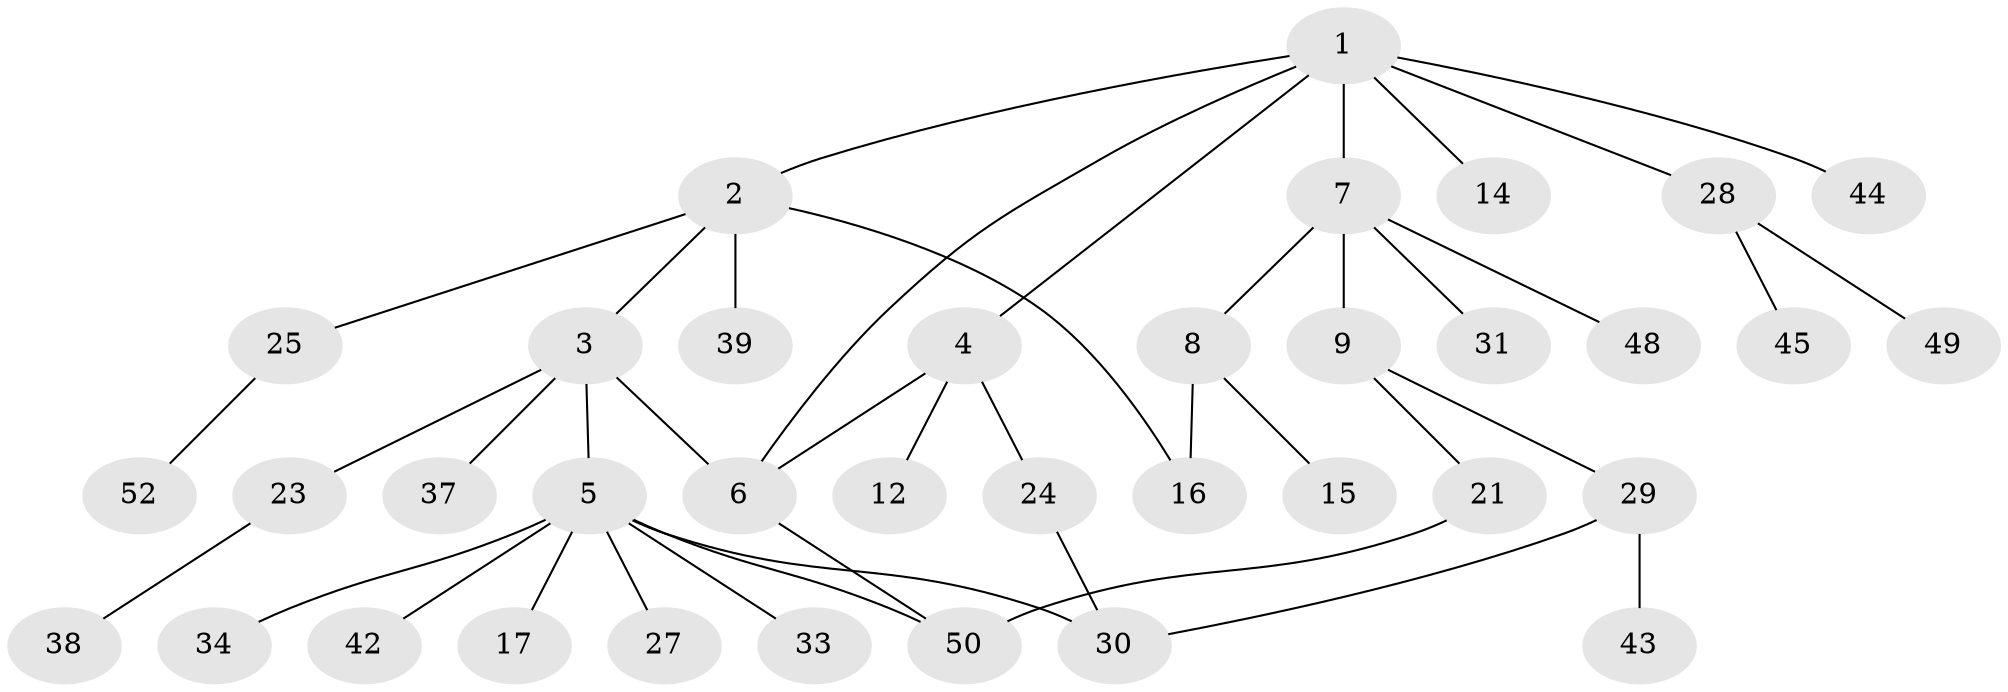 // Generated by graph-tools (version 1.1) at 2025/51/02/27/25 19:51:36]
// undirected, 36 vertices, 42 edges
graph export_dot {
graph [start="1"]
  node [color=gray90,style=filled];
  1 [super="+41"];
  2 [super="+22"];
  3 [super="+36"];
  4 [super="+19"];
  5 [super="+18"];
  6 [super="+20"];
  7 [super="+13"];
  8 [super="+11"];
  9 [super="+10"];
  12 [super="+32"];
  14;
  15;
  16 [super="+35"];
  17 [super="+26"];
  21;
  23;
  24;
  25;
  27;
  28 [super="+40"];
  29 [super="+46"];
  30 [super="+47"];
  31;
  33;
  34;
  37;
  38;
  39;
  42;
  43;
  44;
  45;
  48;
  49;
  50 [super="+51"];
  52;
  1 -- 2;
  1 -- 4;
  1 -- 7;
  1 -- 14;
  1 -- 28;
  1 -- 44;
  1 -- 6;
  2 -- 3;
  2 -- 25;
  2 -- 39;
  2 -- 16;
  3 -- 5;
  3 -- 23;
  3 -- 37;
  3 -- 6;
  4 -- 6;
  4 -- 12;
  4 -- 24;
  5 -- 17;
  5 -- 27;
  5 -- 30;
  5 -- 33;
  5 -- 34;
  5 -- 42;
  5 -- 50;
  6 -- 50;
  7 -- 8;
  7 -- 9;
  7 -- 48;
  7 -- 31;
  8 -- 16;
  8 -- 15;
  9 -- 21;
  9 -- 29;
  21 -- 50;
  23 -- 38;
  24 -- 30;
  25 -- 52;
  28 -- 45;
  28 -- 49;
  29 -- 43;
  29 -- 30;
}

